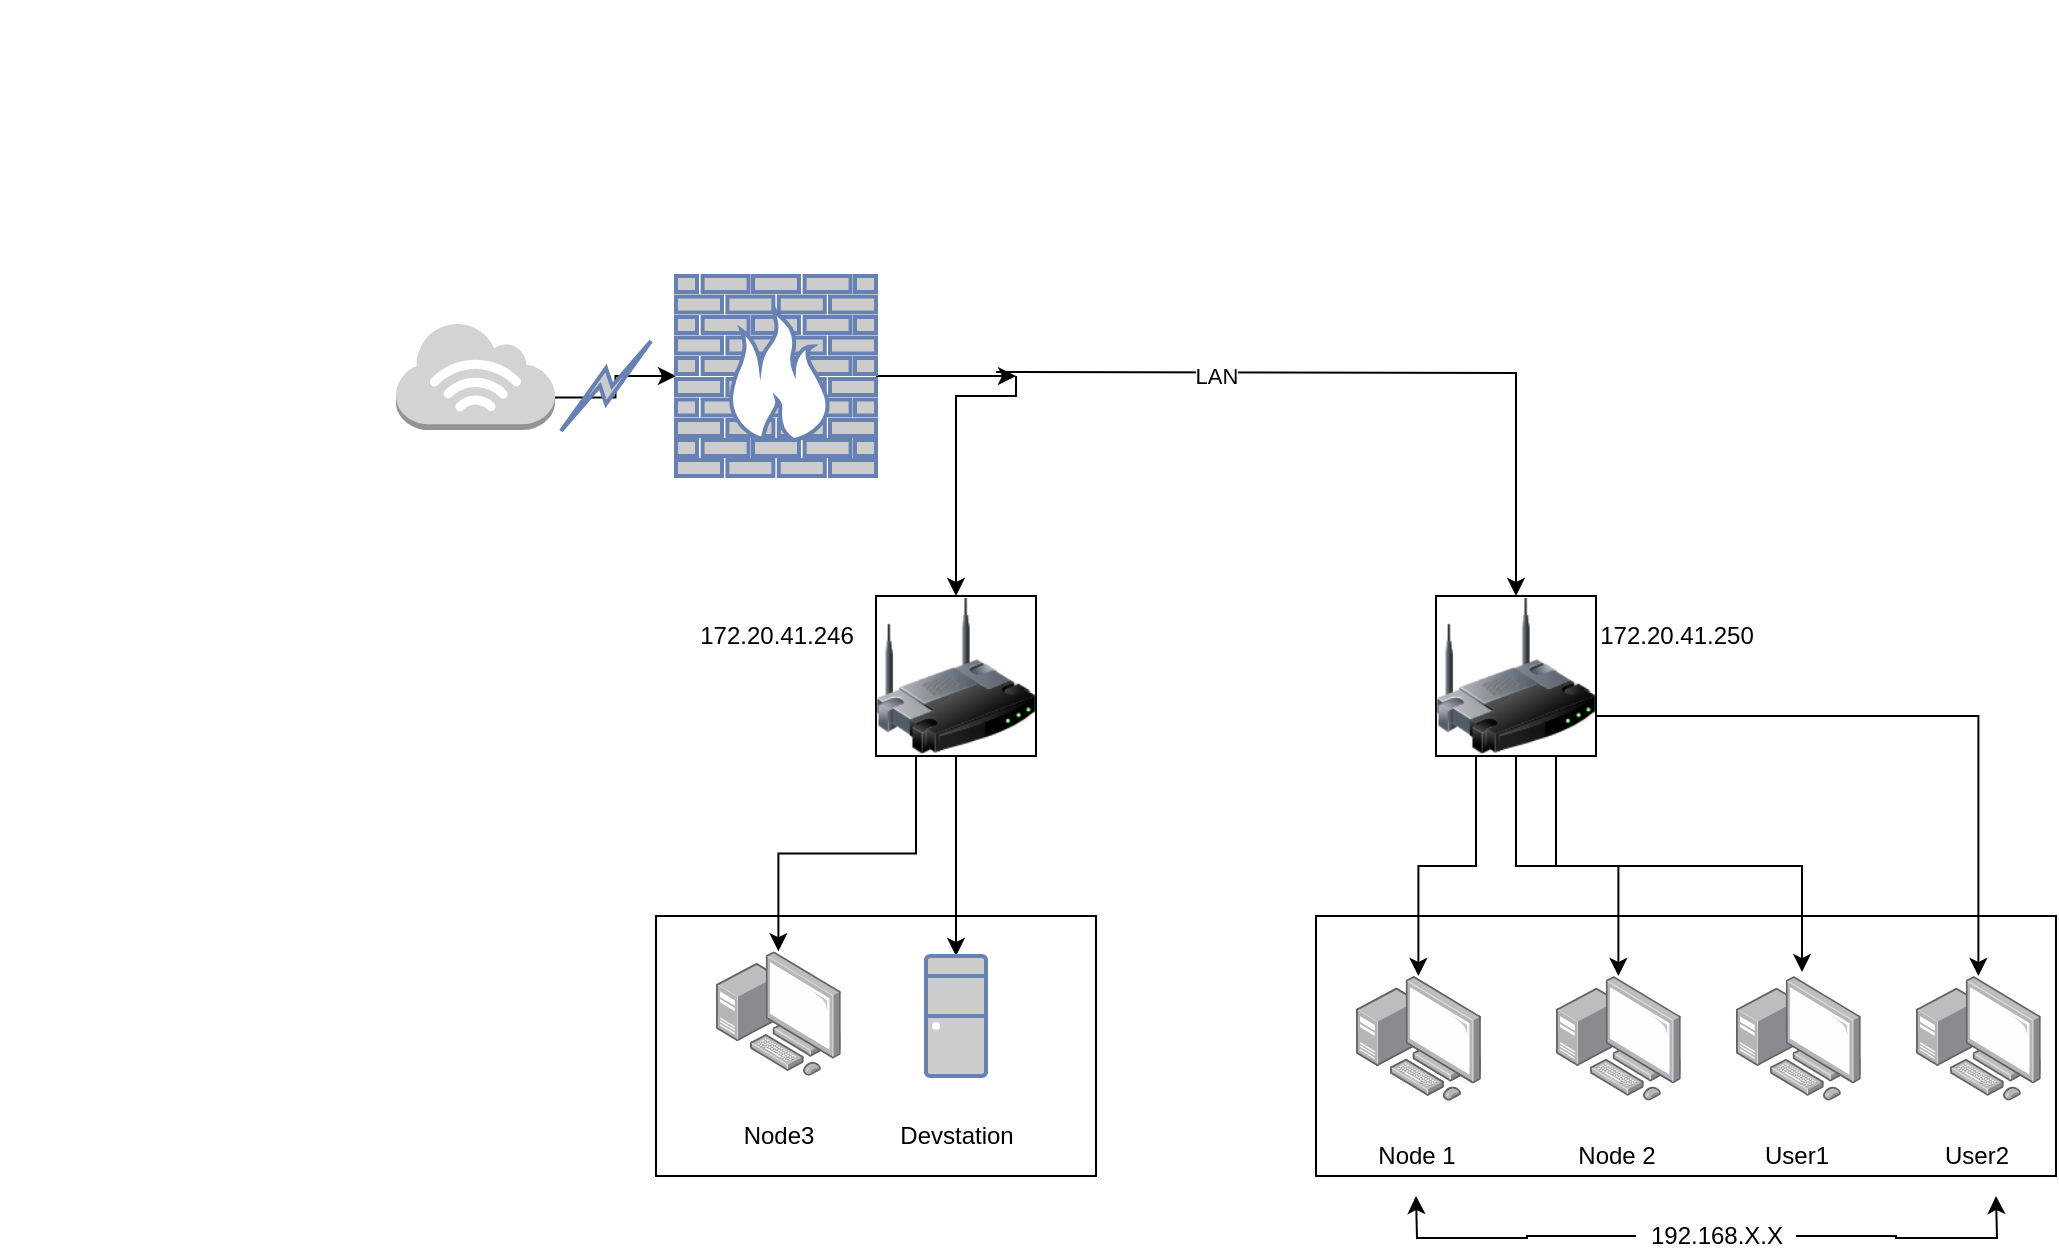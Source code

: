 <mxfile version="14.3.1" type="github">
  <diagram id="5E9UThSoqMJA3yYfl3ob" name="Page-1">
    <mxGraphModel dx="1888" dy="1673" grid="1" gridSize="10" guides="1" tooltips="1" connect="1" arrows="1" fold="1" page="1" pageScale="1" pageWidth="850" pageHeight="1100" math="0" shadow="0">
      <root>
        <mxCell id="0" />
        <mxCell id="1" parent="0" />
        <mxCell id="N0ISdphDzk23KEhAGcAI-48" value="" style="rounded=0;whiteSpace=wrap;html=1;fillColor=#FFFFFF;" vertex="1" parent="1">
          <mxGeometry x="520" y="160" width="80" height="80" as="geometry" />
        </mxCell>
        <mxCell id="N0ISdphDzk23KEhAGcAI-46" value="" style="rounded=0;whiteSpace=wrap;html=1;fillColor=#FFFFFF;" vertex="1" parent="1">
          <mxGeometry x="240" y="160" width="80" height="80" as="geometry" />
        </mxCell>
        <mxCell id="N0ISdphDzk23KEhAGcAI-44" value="" style="rounded=0;whiteSpace=wrap;html=1;" vertex="1" parent="1">
          <mxGeometry x="460" y="320" width="370" height="130" as="geometry" />
        </mxCell>
        <mxCell id="N0ISdphDzk23KEhAGcAI-45" value="" style="rounded=0;whiteSpace=wrap;html=1;" vertex="1" parent="1">
          <mxGeometry x="130" y="320" width="220" height="130" as="geometry" />
        </mxCell>
        <mxCell id="N0ISdphDzk23KEhAGcAI-18" style="edgeStyle=orthogonalEdgeStyle;rounded=0;orthogonalLoop=1;jettySize=auto;html=1;exitX=0.5;exitY=1;exitDx=0;exitDy=0;entryX=0.5;entryY=0;entryDx=0;entryDy=0;entryPerimeter=0;" edge="1" parent="1" source="N0ISdphDzk23KEhAGcAI-1" target="N0ISdphDzk23KEhAGcAI-16">
          <mxGeometry relative="1" as="geometry" />
        </mxCell>
        <mxCell id="N0ISdphDzk23KEhAGcAI-20" style="edgeStyle=orthogonalEdgeStyle;rounded=0;orthogonalLoop=1;jettySize=auto;html=1;exitX=0.25;exitY=1;exitDx=0;exitDy=0;" edge="1" parent="1" source="N0ISdphDzk23KEhAGcAI-1" target="N0ISdphDzk23KEhAGcAI-19">
          <mxGeometry relative="1" as="geometry" />
        </mxCell>
        <mxCell id="N0ISdphDzk23KEhAGcAI-1" value="" style="image;html=1;image=img/lib/clip_art/networking/Wireless_Router_128x128.png" vertex="1" parent="1">
          <mxGeometry x="240" y="160" width="80" height="80" as="geometry" />
        </mxCell>
        <mxCell id="N0ISdphDzk23KEhAGcAI-13" style="edgeStyle=orthogonalEdgeStyle;rounded=0;orthogonalLoop=1;jettySize=auto;html=1;exitX=0.25;exitY=1;exitDx=0;exitDy=0;" edge="1" parent="1" source="N0ISdphDzk23KEhAGcAI-2" target="N0ISdphDzk23KEhAGcAI-10">
          <mxGeometry relative="1" as="geometry" />
        </mxCell>
        <mxCell id="N0ISdphDzk23KEhAGcAI-14" style="edgeStyle=orthogonalEdgeStyle;rounded=0;orthogonalLoop=1;jettySize=auto;html=1;exitX=0.5;exitY=1;exitDx=0;exitDy=0;" edge="1" parent="1" source="N0ISdphDzk23KEhAGcAI-2" target="N0ISdphDzk23KEhAGcAI-11">
          <mxGeometry relative="1" as="geometry" />
        </mxCell>
        <mxCell id="N0ISdphDzk23KEhAGcAI-27" style="edgeStyle=orthogonalEdgeStyle;rounded=0;orthogonalLoop=1;jettySize=auto;html=1;exitX=0.75;exitY=1;exitDx=0;exitDy=0;entryX=0.529;entryY=-0.032;entryDx=0;entryDy=0;entryPerimeter=0;" edge="1" parent="1" source="N0ISdphDzk23KEhAGcAI-2" target="N0ISdphDzk23KEhAGcAI-26">
          <mxGeometry relative="1" as="geometry" />
        </mxCell>
        <mxCell id="N0ISdphDzk23KEhAGcAI-28" style="edgeStyle=orthogonalEdgeStyle;rounded=0;orthogonalLoop=1;jettySize=auto;html=1;exitX=1;exitY=0.75;exitDx=0;exitDy=0;" edge="1" parent="1" source="N0ISdphDzk23KEhAGcAI-2" target="N0ISdphDzk23KEhAGcAI-25">
          <mxGeometry relative="1" as="geometry" />
        </mxCell>
        <mxCell id="N0ISdphDzk23KEhAGcAI-2" value="" style="image;html=1;image=img/lib/clip_art/networking/Wireless_Router_128x128.png" vertex="1" parent="1">
          <mxGeometry x="520" y="160" width="80" height="80" as="geometry" />
        </mxCell>
        <mxCell id="N0ISdphDzk23KEhAGcAI-7" style="edgeStyle=orthogonalEdgeStyle;rounded=0;orthogonalLoop=1;jettySize=auto;html=1;" edge="1" parent="1" target="N0ISdphDzk23KEhAGcAI-1">
          <mxGeometry relative="1" as="geometry">
            <mxPoint x="310" y="50" as="sourcePoint" />
            <Array as="points">
              <mxPoint x="280" y="60" />
            </Array>
          </mxGeometry>
        </mxCell>
        <mxCell id="N0ISdphDzk23KEhAGcAI-8" style="edgeStyle=orthogonalEdgeStyle;rounded=0;orthogonalLoop=1;jettySize=auto;html=1;" edge="1" parent="1" target="N0ISdphDzk23KEhAGcAI-2">
          <mxGeometry relative="1" as="geometry">
            <mxPoint x="300" y="48" as="sourcePoint" />
          </mxGeometry>
        </mxCell>
        <mxCell id="N0ISdphDzk23KEhAGcAI-40" value="LAN" style="edgeLabel;html=1;align=center;verticalAlign=middle;resizable=0;points=[];" vertex="1" connectable="0" parent="N0ISdphDzk23KEhAGcAI-8">
          <mxGeometry x="-0.409" y="-2" relative="1" as="geometry">
            <mxPoint as="offset" />
          </mxGeometry>
        </mxCell>
        <mxCell id="N0ISdphDzk23KEhAGcAI-23" style="edgeStyle=orthogonalEdgeStyle;rounded=0;orthogonalLoop=1;jettySize=auto;html=1;exitX=1;exitY=0.7;exitDx=0;exitDy=0;exitPerimeter=0;entryX=0;entryY=0.5;entryDx=0;entryDy=0;entryPerimeter=0;" edge="1" parent="1" source="N0ISdphDzk23KEhAGcAI-3" target="N0ISdphDzk23KEhAGcAI-21">
          <mxGeometry relative="1" as="geometry" />
        </mxCell>
        <mxCell id="N0ISdphDzk23KEhAGcAI-3" value="" style="outlineConnect=0;dashed=0;verticalLabelPosition=bottom;verticalAlign=top;align=center;html=1;shape=mxgraph.aws3.internet_3;fillColor=#D2D3D3;gradientColor=none;" vertex="1" parent="1">
          <mxGeometry y="23" width="79.5" height="54" as="geometry" />
        </mxCell>
        <mxCell id="N0ISdphDzk23KEhAGcAI-9" value="" style="points=[];aspect=fixed;html=1;align=center;shadow=0;dashed=0;image;image=img/lib/allied_telesis/computer_and_terminals/Personal_Computer_with_Server.svg;" vertex="1" parent="1">
          <mxGeometry x="480" y="350" width="62.4" height="62.4" as="geometry" />
        </mxCell>
        <mxCell id="N0ISdphDzk23KEhAGcAI-10" value="" style="points=[];aspect=fixed;html=1;align=center;shadow=0;dashed=0;image;image=img/lib/allied_telesis/computer_and_terminals/Personal_Computer_with_Server.svg;" vertex="1" parent="1">
          <mxGeometry x="480" y="350" width="62.4" height="62.4" as="geometry" />
        </mxCell>
        <mxCell id="N0ISdphDzk23KEhAGcAI-11" value="" style="points=[];aspect=fixed;html=1;align=center;shadow=0;dashed=0;image;image=img/lib/allied_telesis/computer_and_terminals/Personal_Computer_with_Server.svg;" vertex="1" parent="1">
          <mxGeometry x="580" y="350" width="62.4" height="62.4" as="geometry" />
        </mxCell>
        <mxCell id="N0ISdphDzk23KEhAGcAI-16" value="" style="fontColor=#0066CC;verticalAlign=top;verticalLabelPosition=bottom;labelPosition=center;align=center;html=1;outlineConnect=0;fillColor=#CCCCCC;strokeColor=#6881B3;gradientColor=none;gradientDirection=north;strokeWidth=2;shape=mxgraph.networks.desktop_pc;" vertex="1" parent="1">
          <mxGeometry x="265" y="340" width="30" height="60" as="geometry" />
        </mxCell>
        <mxCell id="N0ISdphDzk23KEhAGcAI-19" value="" style="points=[];aspect=fixed;html=1;align=center;shadow=0;dashed=0;image;image=img/lib/allied_telesis/computer_and_terminals/Personal_Computer_with_Server.svg;" vertex="1" parent="1">
          <mxGeometry x="160" y="337.6" width="62.4" height="62.4" as="geometry" />
        </mxCell>
        <mxCell id="N0ISdphDzk23KEhAGcAI-22" style="edgeStyle=orthogonalEdgeStyle;rounded=0;orthogonalLoop=1;jettySize=auto;html=1;exitX=1;exitY=0.5;exitDx=0;exitDy=0;exitPerimeter=0;" edge="1" parent="1" source="N0ISdphDzk23KEhAGcAI-21">
          <mxGeometry relative="1" as="geometry">
            <mxPoint x="310" y="50" as="targetPoint" />
          </mxGeometry>
        </mxCell>
        <mxCell id="N0ISdphDzk23KEhAGcAI-21" value="" style="fontColor=#0066CC;verticalAlign=top;verticalLabelPosition=bottom;labelPosition=center;align=center;html=1;outlineConnect=0;fillColor=#CCCCCC;strokeColor=#6881B3;gradientColor=none;gradientDirection=north;strokeWidth=2;shape=mxgraph.networks.firewall;" vertex="1" parent="1">
          <mxGeometry x="140" width="100" height="100" as="geometry" />
        </mxCell>
        <mxCell id="N0ISdphDzk23KEhAGcAI-24" value="" style="html=1;outlineConnect=0;fillColor=#CCCCCC;strokeColor=#6881B3;gradientColor=none;gradientDirection=north;strokeWidth=2;shape=mxgraph.networks.comm_link_edge;html=1;" edge="1" parent="1">
          <mxGeometry width="100" height="100" relative="1" as="geometry">
            <mxPoint x="80" y="80" as="sourcePoint" />
            <mxPoint x="130" y="30" as="targetPoint" />
            <Array as="points">
              <mxPoint x="-180" y="-120" />
            </Array>
          </mxGeometry>
        </mxCell>
        <mxCell id="N0ISdphDzk23KEhAGcAI-25" value="" style="points=[];aspect=fixed;html=1;align=center;shadow=0;dashed=0;image;image=img/lib/allied_telesis/computer_and_terminals/Personal_Computer_with_Server.svg;" vertex="1" parent="1">
          <mxGeometry x="760" y="350" width="62.4" height="62.4" as="geometry" />
        </mxCell>
        <mxCell id="N0ISdphDzk23KEhAGcAI-26" value="" style="points=[];aspect=fixed;html=1;align=center;shadow=0;dashed=0;image;image=img/lib/allied_telesis/computer_and_terminals/Personal_Computer_with_Server.svg;" vertex="1" parent="1">
          <mxGeometry x="670" y="350" width="62.4" height="62.4" as="geometry" />
        </mxCell>
        <mxCell id="N0ISdphDzk23KEhAGcAI-29" value="Node 1" style="text;html=1;align=center;verticalAlign=middle;resizable=0;points=[];autosize=1;" vertex="1" parent="1">
          <mxGeometry x="485" y="430" width="50" height="20" as="geometry" />
        </mxCell>
        <mxCell id="N0ISdphDzk23KEhAGcAI-30" value="Node 2" style="text;html=1;align=center;verticalAlign=middle;resizable=0;points=[];autosize=1;" vertex="1" parent="1">
          <mxGeometry x="585" y="430" width="50" height="20" as="geometry" />
        </mxCell>
        <mxCell id="N0ISdphDzk23KEhAGcAI-31" value="User1" style="text;html=1;align=center;verticalAlign=middle;resizable=0;points=[];autosize=1;" vertex="1" parent="1">
          <mxGeometry x="675" y="430" width="50" height="20" as="geometry" />
        </mxCell>
        <mxCell id="N0ISdphDzk23KEhAGcAI-32" value="User2" style="text;html=1;align=center;verticalAlign=middle;resizable=0;points=[];autosize=1;" vertex="1" parent="1">
          <mxGeometry x="765" y="430" width="50" height="20" as="geometry" />
        </mxCell>
        <mxCell id="N0ISdphDzk23KEhAGcAI-33" value="Devstation" style="text;html=1;align=center;verticalAlign=middle;resizable=0;points=[];autosize=1;" vertex="1" parent="1">
          <mxGeometry x="245" y="420" width="70" height="20" as="geometry" />
        </mxCell>
        <mxCell id="N0ISdphDzk23KEhAGcAI-34" value="Node3" style="text;html=1;align=center;verticalAlign=middle;resizable=0;points=[];autosize=1;" vertex="1" parent="1">
          <mxGeometry x="166.2" y="420" width="50" height="20" as="geometry" />
        </mxCell>
        <mxCell id="N0ISdphDzk23KEhAGcAI-35" value="172.20.41.250" style="text;html=1;align=center;verticalAlign=middle;resizable=0;points=[];autosize=1;" vertex="1" parent="1">
          <mxGeometry x="595" y="170" width="90" height="20" as="geometry" />
        </mxCell>
        <mxCell id="N0ISdphDzk23KEhAGcAI-36" value="172.20.41.246" style="text;html=1;align=center;verticalAlign=middle;resizable=0;points=[];autosize=1;" vertex="1" parent="1">
          <mxGeometry x="145" y="170" width="90" height="20" as="geometry" />
        </mxCell>
        <mxCell id="N0ISdphDzk23KEhAGcAI-42" style="edgeStyle=orthogonalEdgeStyle;rounded=0;orthogonalLoop=1;jettySize=auto;html=1;" edge="1" parent="1" source="N0ISdphDzk23KEhAGcAI-41">
          <mxGeometry relative="1" as="geometry">
            <mxPoint x="510" y="460" as="targetPoint" />
          </mxGeometry>
        </mxCell>
        <mxCell id="N0ISdphDzk23KEhAGcAI-43" style="edgeStyle=orthogonalEdgeStyle;rounded=0;orthogonalLoop=1;jettySize=auto;html=1;" edge="1" parent="1" source="N0ISdphDzk23KEhAGcAI-41">
          <mxGeometry relative="1" as="geometry">
            <mxPoint x="800" y="460" as="targetPoint" />
          </mxGeometry>
        </mxCell>
        <mxCell id="N0ISdphDzk23KEhAGcAI-41" value="192.168.X.X" style="text;html=1;align=center;verticalAlign=middle;resizable=0;points=[];autosize=1;" vertex="1" parent="1">
          <mxGeometry x="620" y="470" width="80" height="20" as="geometry" />
        </mxCell>
      </root>
    </mxGraphModel>
  </diagram>
</mxfile>

